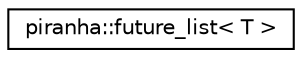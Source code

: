 digraph "Graphical Class Hierarchy"
{
  edge [fontname="Helvetica",fontsize="10",labelfontname="Helvetica",labelfontsize="10"];
  node [fontname="Helvetica",fontsize="10",shape=record];
  rankdir="LR";
  Node0 [label="piranha::future_list\< T \>",height=0.2,width=0.4,color="black", fillcolor="white", style="filled",URL="$classpiranha_1_1future__list.html",tooltip="Class to store a list of futures. "];
}
